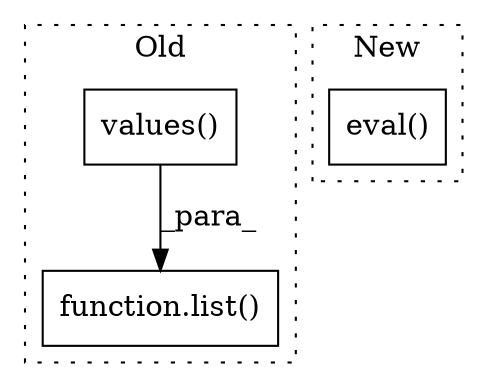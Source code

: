 digraph G {
subgraph cluster0 {
1 [label="values()" a="75" s="2833" l="29" shape="box"];
3 [label="function.list()" a="75" s="2828,2862" l="5,1" shape="box"];
label = "Old";
style="dotted";
}
subgraph cluster1 {
2 [label="eval()" a="75" s="2764" l="52" shape="box"];
label = "New";
style="dotted";
}
1 -> 3 [label="_para_"];
}